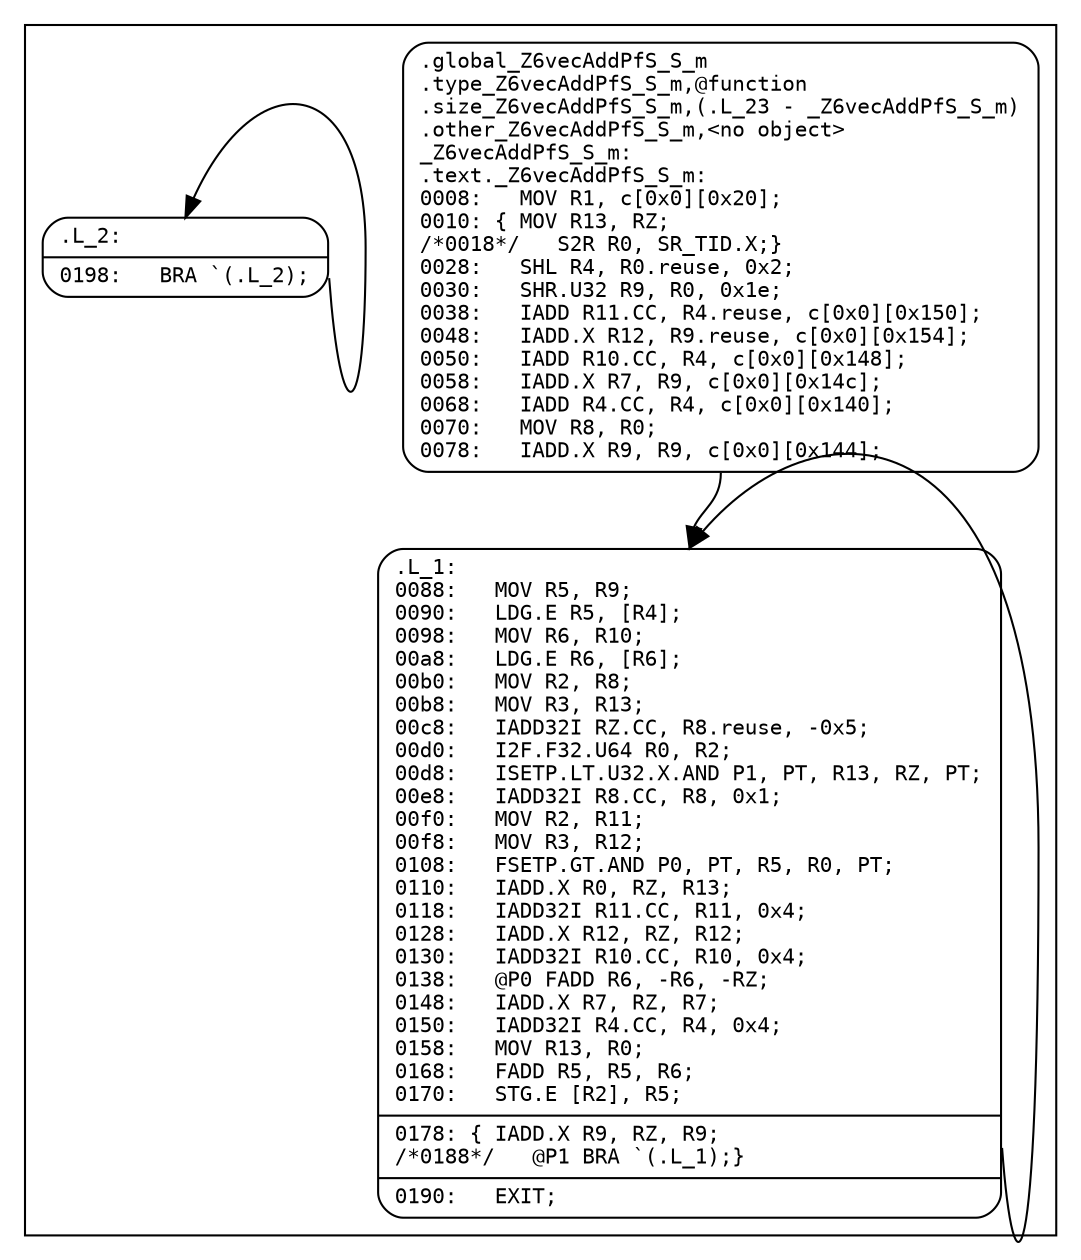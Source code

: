 digraph f {
subgraph "cluster__Z6vecAddPfS_S_m" {
node [fontname="Courier",fontsize=10,shape=Mrecord];
"_Z6vecAddPfS_S_m"
[label="{<entry>	.global		_Z6vecAddPfS_S_m\l	.type		_Z6vecAddPfS_S_m,@function\l	.size		_Z6vecAddPfS_S_m,(.L_23\ -\ _Z6vecAddPfS_S_m)\l	.other		_Z6vecAddPfS_S_m,\<no\ object\>\l_Z6vecAddPfS_S_m:\l.text._Z6vecAddPfS_S_m:\l0008:\ \ \ MOV\ R1,\ c\[0x0\]\[0x20\];\l0010:\ \{\ MOV\ R13,\ RZ;\l/*0018*/\ \ \ S2R\ R0,\ SR_TID.X;\}\l0028:\ \ \ SHL\ R4,\ R0.reuse,\ 0x2;\l0030:\ \ \ SHR.U32\ R9,\ R0,\ 0x1e;\l0038:\ \ \ IADD\ R11.CC,\ R4.reuse,\ c\[0x0\]\[0x150\];\l0048:\ \ \ IADD.X\ R12,\ R9.reuse,\ c\[0x0\]\[0x154\];\l0050:\ \ \ IADD\ R10.CC,\ R4,\ c\[0x0\]\[0x148\];\l0058:\ \ \ IADD.X\ R7,\ R9,\ c\[0x0\]\[0x14c\];\l0068:\ \ \ IADD\ R4.CC,\ R4,\ c\[0x0\]\[0x140\];\l0070:\ \ \ MOV\ R8,\ R0;\l0078:\ \ \ IADD.X\ R9,\ R9,\ c\[0x0\]\[0x144\];\l}"]
"_Z6vecAddPfS_S_m":entry:s -> ".L_1":entry:n [style=solid];
node [fontname="Courier",fontsize=10,shape=Mrecord];
".L_1"
[label="{<entry>.L_1:\l0088:\ \ \ MOV\ R5,\ R9;\l0090:\ \ \ LDG.E\ R5,\ \[R4\];\l0098:\ \ \ MOV\ R6,\ R10;\l00a8:\ \ \ LDG.E\ R6,\ \[R6\];\l00b0:\ \ \ MOV\ R2,\ R8;\l00b8:\ \ \ MOV\ R3,\ R13;\l00c8:\ \ \ IADD32I\ RZ.CC,\ R8.reuse,\ -0x5;\l00d0:\ \ \ I2F.F32.U64\ R0,\ R2;\l00d8:\ \ \ ISETP.LT.U32.X.AND\ P1,\ PT,\ R13,\ RZ,\ PT;\l00e8:\ \ \ IADD32I\ R8.CC,\ R8,\ 0x1;\l00f0:\ \ \ MOV\ R2,\ R11;\l00f8:\ \ \ MOV\ R3,\ R12;\l0108:\ \ \ FSETP.GT.AND\ P0,\ PT,\ R5,\ R0,\ PT;\l0110:\ \ \ IADD.X\ R0,\ RZ,\ R13;\l0118:\ \ \ IADD32I\ R11.CC,\ R11,\ 0x4;\l0128:\ \ \ IADD.X\ R12,\ RZ,\ R12;\l0130:\ \ \ IADD32I\ R10.CC,\ R10,\ 0x4;\l0138:\ \ \ @P0\ FADD\ R6,\ -R6,\ -RZ;\l0148:\ \ \ IADD.X\ R7,\ RZ,\ R7;\l0150:\ \ \ IADD32I\ R4.CC,\ R4,\ 0x4;\l0158:\ \ \ MOV\ R13,\ R0;\l0168:\ \ \ FADD\ R5,\ R5,\ R6;\l0170:\ \ \ STG.E\ \[R2\],\ R5;\l|<exit0>0178:\ \{\ IADD.X\ R9,\ RZ,\ R9;\l/*0188*/\ \ \ @P1\ BRA\ `(.L_1);\}\l|<exit1>0190:\ \ \ EXIT;\l}"]
".L_1":exit0:e -> ".L_1":entry:n [style=solid];
node [fontname="Courier",fontsize=10,shape=Mrecord];
".L_2"
[label="{<entry>.L_2:\l|<exit0>0198:\ \ \ BRA\ `(.L_2);\l}"]
".L_2":exit0:e -> ".L_2":entry:n [style=solid];
}
}
